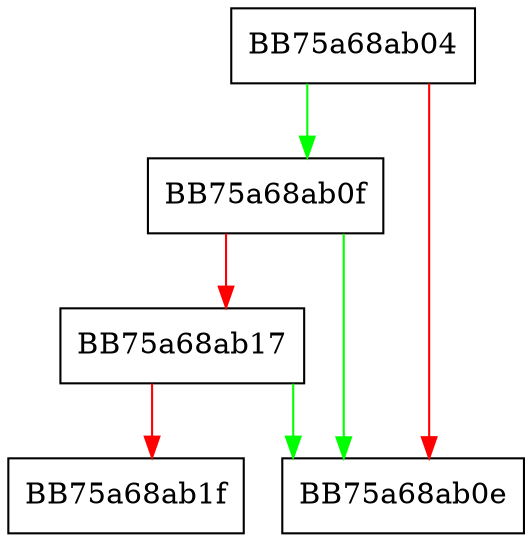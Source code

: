 digraph HasPartialCRCHashes {
  node [shape="box"];
  graph [splines=ortho];
  BB75a68ab04 -> BB75a68ab0f [color="green"];
  BB75a68ab04 -> BB75a68ab0e [color="red"];
  BB75a68ab0f -> BB75a68ab0e [color="green"];
  BB75a68ab0f -> BB75a68ab17 [color="red"];
  BB75a68ab17 -> BB75a68ab0e [color="green"];
  BB75a68ab17 -> BB75a68ab1f [color="red"];
}
